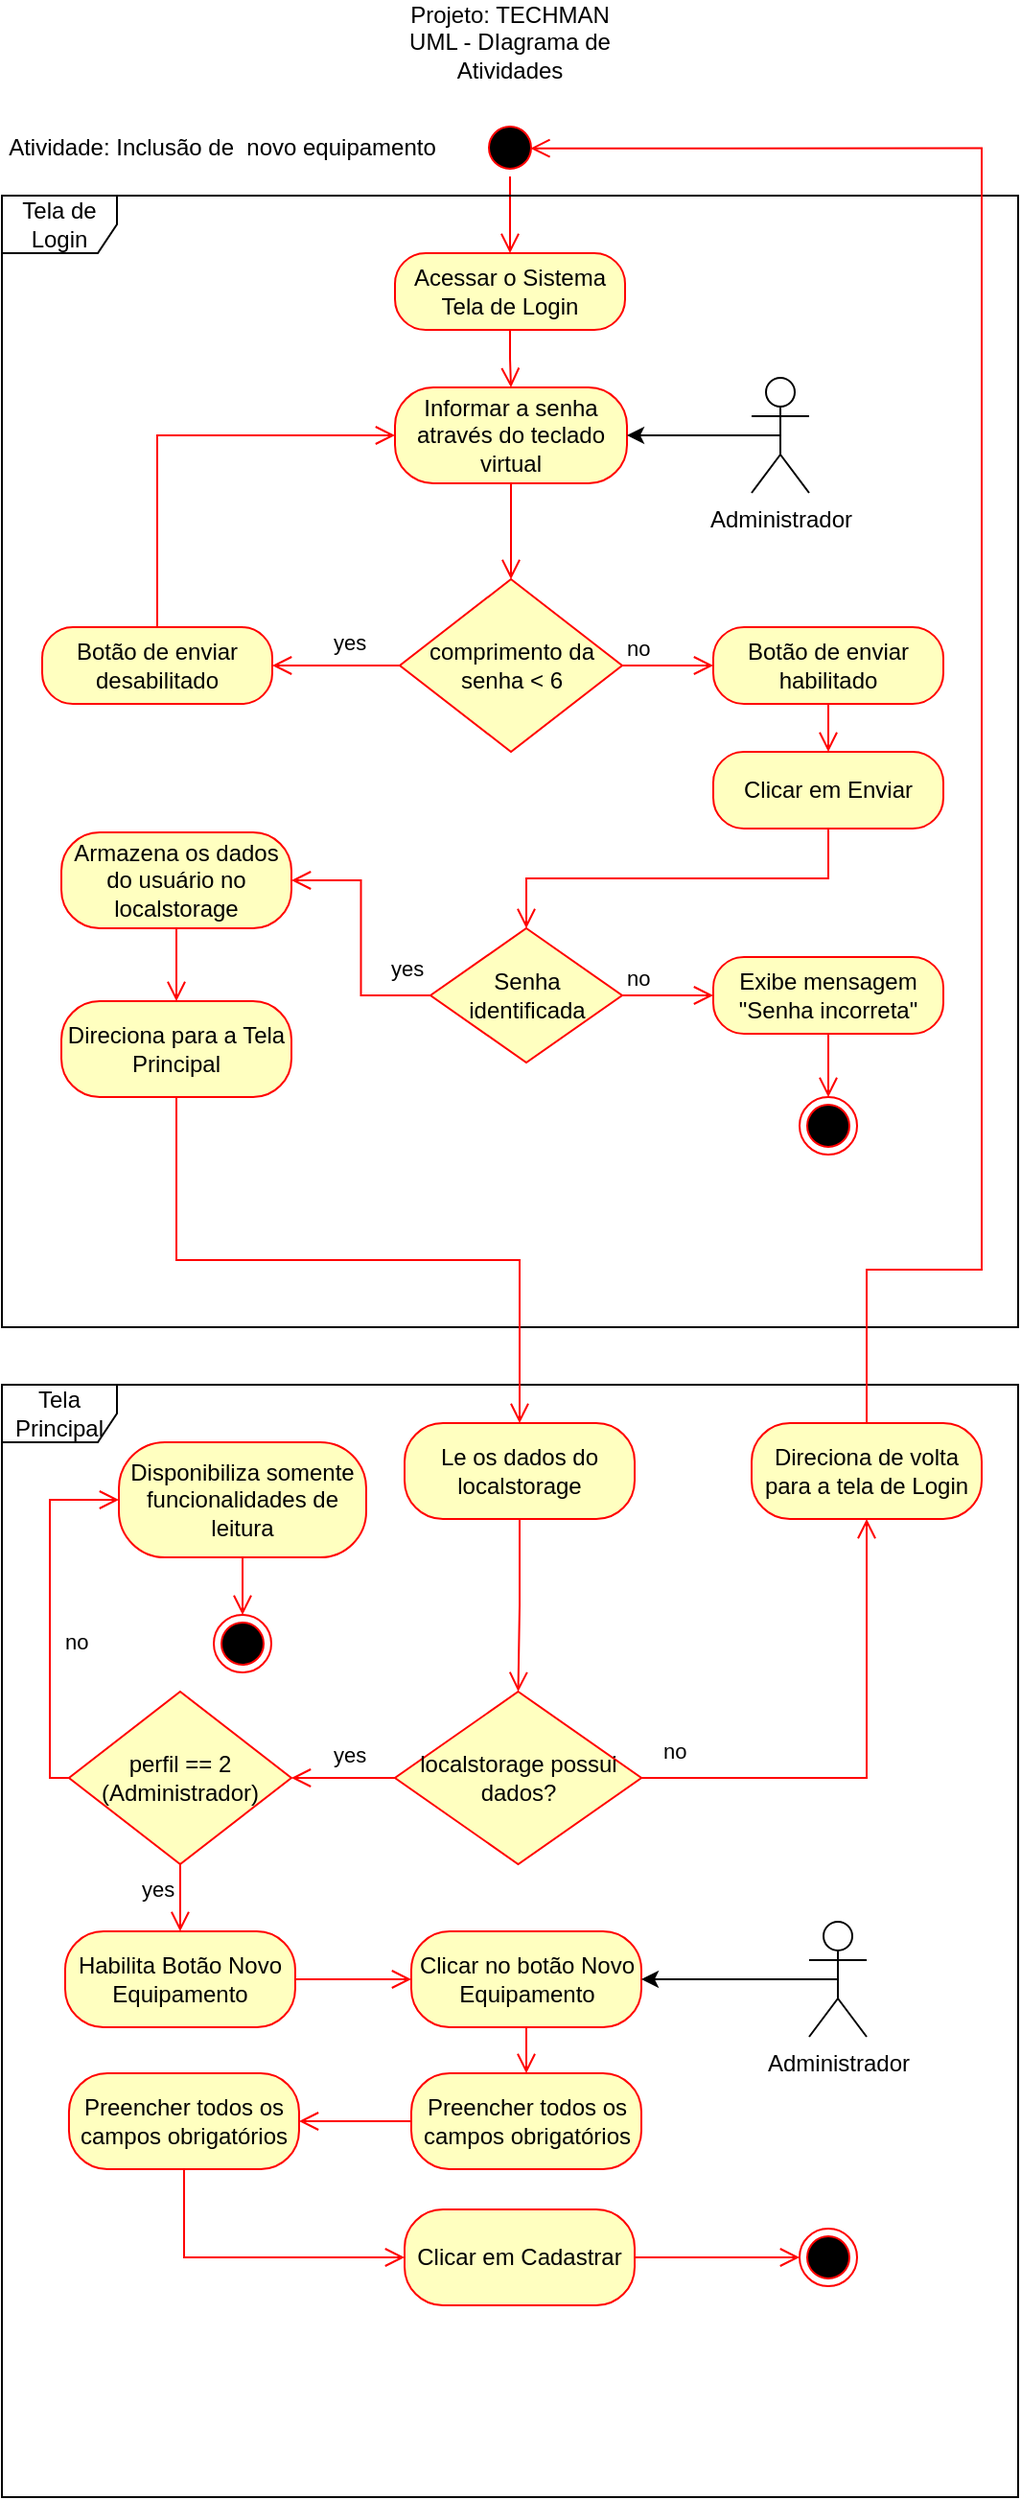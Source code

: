 <mxfile version="24.8.6">
  <diagram name="Página-1" id="EITY9DMGlJ6bDCdhtIEx">
    <mxGraphModel dx="1687" dy="918" grid="1" gridSize="10" guides="1" tooltips="1" connect="1" arrows="1" fold="1" page="1" pageScale="1" pageWidth="827" pageHeight="1169" math="0" shadow="0">
      <root>
        <mxCell id="0" />
        <mxCell id="1" parent="0" />
        <mxCell id="W5qNhyzFp8VjFmXFxGwz-1" value="Projeto: TECHMAN&lt;div&gt;UML - DIagrama de Atividades&lt;/div&gt;" style="text;html=1;align=center;verticalAlign=middle;whiteSpace=wrap;rounded=0;" vertex="1" parent="1">
          <mxGeometry x="339" y="40" width="150" height="40" as="geometry" />
        </mxCell>
        <mxCell id="W5qNhyzFp8VjFmXFxGwz-2" value="" style="ellipse;html=1;shape=startState;fillColor=#000000;strokeColor=#ff0000;" vertex="1" parent="1">
          <mxGeometry x="399" y="100" width="30" height="30" as="geometry" />
        </mxCell>
        <mxCell id="W5qNhyzFp8VjFmXFxGwz-3" value="" style="edgeStyle=orthogonalEdgeStyle;html=1;verticalAlign=bottom;endArrow=open;endSize=8;strokeColor=#ff0000;rounded=0;entryX=0.5;entryY=0;entryDx=0;entryDy=0;" edge="1" source="W5qNhyzFp8VjFmXFxGwz-2" parent="1" target="W5qNhyzFp8VjFmXFxGwz-6">
          <mxGeometry relative="1" as="geometry">
            <mxPoint x="414" y="190" as="targetPoint" />
          </mxGeometry>
        </mxCell>
        <mxCell id="W5qNhyzFp8VjFmXFxGwz-4" value="Atividade: Inclusão de&amp;nbsp; novo equipamento" style="text;html=1;align=center;verticalAlign=middle;whiteSpace=wrap;rounded=0;" vertex="1" parent="1">
          <mxGeometry x="149" y="100" width="230" height="30" as="geometry" />
        </mxCell>
        <mxCell id="W5qNhyzFp8VjFmXFxGwz-5" value="Tela de Login" style="shape=umlFrame;whiteSpace=wrap;html=1;pointerEvents=0;" vertex="1" parent="1">
          <mxGeometry x="149" y="140" width="530" height="590" as="geometry" />
        </mxCell>
        <mxCell id="W5qNhyzFp8VjFmXFxGwz-6" value="Acessar o Sistema&lt;div&gt;Tela de Login&lt;/div&gt;" style="rounded=1;whiteSpace=wrap;html=1;arcSize=40;fontColor=#000000;fillColor=#ffffc0;strokeColor=#ff0000;" vertex="1" parent="1">
          <mxGeometry x="354" y="170" width="120" height="40" as="geometry" />
        </mxCell>
        <mxCell id="W5qNhyzFp8VjFmXFxGwz-7" value="" style="edgeStyle=orthogonalEdgeStyle;html=1;verticalAlign=bottom;endArrow=open;endSize=8;strokeColor=#ff0000;rounded=0;entryX=0.5;entryY=0;entryDx=0;entryDy=0;" edge="1" source="W5qNhyzFp8VjFmXFxGwz-6" parent="1" target="W5qNhyzFp8VjFmXFxGwz-8">
          <mxGeometry relative="1" as="geometry">
            <mxPoint x="410" y="470" as="targetPoint" />
          </mxGeometry>
        </mxCell>
        <mxCell id="W5qNhyzFp8VjFmXFxGwz-8" value="Informar a senha através do teclado virtual" style="rounded=1;whiteSpace=wrap;html=1;arcSize=40;fontColor=#000000;fillColor=#ffffc0;strokeColor=#ff0000;" vertex="1" parent="1">
          <mxGeometry x="354" y="240" width="121" height="50" as="geometry" />
        </mxCell>
        <mxCell id="W5qNhyzFp8VjFmXFxGwz-9" value="" style="edgeStyle=orthogonalEdgeStyle;html=1;verticalAlign=bottom;endArrow=open;endSize=8;strokeColor=#ff0000;rounded=0;" edge="1" source="W5qNhyzFp8VjFmXFxGwz-8" parent="1" target="W5qNhyzFp8VjFmXFxGwz-10">
          <mxGeometry relative="1" as="geometry">
            <mxPoint x="339" y="540" as="targetPoint" />
          </mxGeometry>
        </mxCell>
        <mxCell id="W5qNhyzFp8VjFmXFxGwz-10" value="comprimento da senha &amp;lt; 6" style="rhombus;whiteSpace=wrap;html=1;fontColor=#000000;fillColor=#ffffc0;strokeColor=#ff0000;" vertex="1" parent="1">
          <mxGeometry x="356.5" y="340" width="116" height="90" as="geometry" />
        </mxCell>
        <mxCell id="W5qNhyzFp8VjFmXFxGwz-11" value="no" style="edgeStyle=orthogonalEdgeStyle;html=1;align=left;verticalAlign=bottom;endArrow=open;endSize=8;strokeColor=#ff0000;rounded=0;entryX=0;entryY=0.5;entryDx=0;entryDy=0;" edge="1" source="W5qNhyzFp8VjFmXFxGwz-10" parent="1" target="W5qNhyzFp8VjFmXFxGwz-18">
          <mxGeometry x="-1" relative="1" as="geometry">
            <mxPoint x="500" y="390" as="targetPoint" />
          </mxGeometry>
        </mxCell>
        <mxCell id="W5qNhyzFp8VjFmXFxGwz-12" value="yes" style="edgeStyle=orthogonalEdgeStyle;html=1;align=left;verticalAlign=top;endArrow=open;endSize=8;strokeColor=#ff0000;rounded=0;entryX=1;entryY=0.5;entryDx=0;entryDy=0;" edge="1" source="W5qNhyzFp8VjFmXFxGwz-10" parent="1" target="W5qNhyzFp8VjFmXFxGwz-16">
          <mxGeometry x="0.098" y="-25" relative="1" as="geometry">
            <mxPoint x="360" y="470" as="targetPoint" />
            <mxPoint as="offset" />
          </mxGeometry>
        </mxCell>
        <mxCell id="W5qNhyzFp8VjFmXFxGwz-13" value="Senha identificada" style="rhombus;whiteSpace=wrap;html=1;fontColor=#000000;fillColor=#ffffc0;strokeColor=#ff0000;" vertex="1" parent="1">
          <mxGeometry x="372.5" y="522" width="100" height="70" as="geometry" />
        </mxCell>
        <mxCell id="W5qNhyzFp8VjFmXFxGwz-14" value="no" style="edgeStyle=orthogonalEdgeStyle;html=1;align=left;verticalAlign=bottom;endArrow=open;endSize=8;strokeColor=#ff0000;rounded=0;exitX=1;exitY=0.5;exitDx=0;exitDy=0;entryX=0;entryY=0.5;entryDx=0;entryDy=0;" edge="1" parent="1" source="W5qNhyzFp8VjFmXFxGwz-13" target="W5qNhyzFp8VjFmXFxGwz-22">
          <mxGeometry x="-1" relative="1" as="geometry">
            <mxPoint x="510" y="580" as="targetPoint" />
          </mxGeometry>
        </mxCell>
        <mxCell id="W5qNhyzFp8VjFmXFxGwz-15" value="yes" style="edgeStyle=orthogonalEdgeStyle;html=1;align=left;verticalAlign=top;endArrow=open;endSize=8;strokeColor=#ff0000;rounded=0;entryX=1;entryY=0.5;entryDx=0;entryDy=0;exitX=0;exitY=0.5;exitDx=0;exitDy=0;" edge="1" parent="1" source="W5qNhyzFp8VjFmXFxGwz-13" target="W5qNhyzFp8VjFmXFxGwz-29">
          <mxGeometry x="-0.045" y="-14" relative="1" as="geometry">
            <mxPoint x="370" y="660" as="targetPoint" />
            <mxPoint as="offset" />
          </mxGeometry>
        </mxCell>
        <mxCell id="W5qNhyzFp8VjFmXFxGwz-16" value="Botão de enviar desabilitado" style="rounded=1;whiteSpace=wrap;html=1;arcSize=40;fontColor=#000000;fillColor=#ffffc0;strokeColor=#ff0000;" vertex="1" parent="1">
          <mxGeometry x="170" y="365" width="120" height="40" as="geometry" />
        </mxCell>
        <mxCell id="W5qNhyzFp8VjFmXFxGwz-17" value="" style="edgeStyle=orthogonalEdgeStyle;html=1;verticalAlign=bottom;endArrow=open;endSize=8;strokeColor=#ff0000;rounded=0;entryX=0;entryY=0.5;entryDx=0;entryDy=0;exitX=0.5;exitY=0;exitDx=0;exitDy=0;" edge="1" source="W5qNhyzFp8VjFmXFxGwz-16" parent="1" target="W5qNhyzFp8VjFmXFxGwz-8">
          <mxGeometry relative="1" as="geometry">
            <mxPoint x="410" y="470" as="targetPoint" />
          </mxGeometry>
        </mxCell>
        <mxCell id="W5qNhyzFp8VjFmXFxGwz-18" value="Botão de enviar habilitado" style="rounded=1;whiteSpace=wrap;html=1;arcSize=40;fontColor=#000000;fillColor=#ffffc0;strokeColor=#ff0000;" vertex="1" parent="1">
          <mxGeometry x="520" y="365" width="120" height="40" as="geometry" />
        </mxCell>
        <mxCell id="W5qNhyzFp8VjFmXFxGwz-19" value="" style="edgeStyle=orthogonalEdgeStyle;html=1;verticalAlign=bottom;endArrow=open;endSize=8;strokeColor=#ff0000;rounded=0;entryX=0.5;entryY=0;entryDx=0;entryDy=0;exitX=0.5;exitY=1;exitDx=0;exitDy=0;" edge="1" parent="1" source="W5qNhyzFp8VjFmXFxGwz-18" target="W5qNhyzFp8VjFmXFxGwz-20">
          <mxGeometry relative="1" as="geometry">
            <mxPoint x="364" y="275" as="targetPoint" />
            <mxPoint x="240" y="375" as="sourcePoint" />
          </mxGeometry>
        </mxCell>
        <mxCell id="W5qNhyzFp8VjFmXFxGwz-20" value="Clicar em Enviar" style="rounded=1;whiteSpace=wrap;html=1;arcSize=40;fontColor=#000000;fillColor=#ffffc0;strokeColor=#ff0000;" vertex="1" parent="1">
          <mxGeometry x="520" y="430" width="120" height="40" as="geometry" />
        </mxCell>
        <mxCell id="W5qNhyzFp8VjFmXFxGwz-21" value="" style="edgeStyle=orthogonalEdgeStyle;html=1;verticalAlign=bottom;endArrow=open;endSize=8;strokeColor=#ff0000;rounded=0;entryX=0.5;entryY=0;entryDx=0;entryDy=0;exitX=0.5;exitY=1;exitDx=0;exitDy=0;" edge="1" parent="1" source="W5qNhyzFp8VjFmXFxGwz-20" target="W5qNhyzFp8VjFmXFxGwz-13">
          <mxGeometry relative="1" as="geometry">
            <mxPoint x="434" y="520" as="targetPoint" />
            <mxPoint x="250" y="385" as="sourcePoint" />
          </mxGeometry>
        </mxCell>
        <mxCell id="W5qNhyzFp8VjFmXFxGwz-22" value="Exibe mensagem&lt;div&gt;&quot;Senha incorreta&quot;&lt;/div&gt;" style="rounded=1;whiteSpace=wrap;html=1;arcSize=40;fontColor=#000000;fillColor=#ffffc0;strokeColor=#ff0000;" vertex="1" parent="1">
          <mxGeometry x="520" y="537" width="120" height="40" as="geometry" />
        </mxCell>
        <mxCell id="W5qNhyzFp8VjFmXFxGwz-23" value="" style="edgeStyle=orthogonalEdgeStyle;html=1;verticalAlign=bottom;endArrow=open;endSize=8;strokeColor=#ff0000;rounded=0;entryX=0.5;entryY=0;entryDx=0;entryDy=0;exitX=0.5;exitY=1;exitDx=0;exitDy=0;" edge="1" parent="1" source="W5qNhyzFp8VjFmXFxGwz-22" target="W5qNhyzFp8VjFmXFxGwz-24">
          <mxGeometry relative="1" as="geometry">
            <mxPoint x="630" y="602" as="targetPoint" />
            <mxPoint x="290" y="547" as="sourcePoint" />
          </mxGeometry>
        </mxCell>
        <mxCell id="W5qNhyzFp8VjFmXFxGwz-24" value="" style="ellipse;html=1;shape=endState;fillColor=#000000;strokeColor=#ff0000;" vertex="1" parent="1">
          <mxGeometry x="565" y="610" width="30" height="30" as="geometry" />
        </mxCell>
        <mxCell id="W5qNhyzFp8VjFmXFxGwz-25" value="Tela Principal" style="shape=umlFrame;whiteSpace=wrap;html=1;pointerEvents=0;" vertex="1" parent="1">
          <mxGeometry x="149" y="760" width="530" height="580" as="geometry" />
        </mxCell>
        <mxCell id="W5qNhyzFp8VjFmXFxGwz-26" value="perfil == 2 (Administrador)" style="rhombus;whiteSpace=wrap;html=1;fontColor=#000000;fillColor=#ffffc0;strokeColor=#ff0000;" vertex="1" parent="1">
          <mxGeometry x="183.97" y="920" width="116" height="90" as="geometry" />
        </mxCell>
        <mxCell id="W5qNhyzFp8VjFmXFxGwz-27" value="no" style="edgeStyle=orthogonalEdgeStyle;html=1;align=left;verticalAlign=bottom;endArrow=open;endSize=8;strokeColor=#ff0000;rounded=0;exitX=0;exitY=0.5;exitDx=0;exitDy=0;entryX=0;entryY=0.5;entryDx=0;entryDy=0;" edge="1" parent="1" source="W5qNhyzFp8VjFmXFxGwz-26" target="W5qNhyzFp8VjFmXFxGwz-43">
          <mxGeometry x="-0.25" y="-6" relative="1" as="geometry">
            <mxPoint x="509.97" y="1105" as="targetPoint" />
            <mxPoint as="offset" />
          </mxGeometry>
        </mxCell>
        <mxCell id="W5qNhyzFp8VjFmXFxGwz-28" value="yes" style="edgeStyle=orthogonalEdgeStyle;html=1;align=left;verticalAlign=top;endArrow=open;endSize=8;strokeColor=#ff0000;rounded=0;entryX=0.5;entryY=0;entryDx=0;entryDy=0;exitX=0.5;exitY=1;exitDx=0;exitDy=0;" edge="1" parent="1" source="W5qNhyzFp8VjFmXFxGwz-26" target="W5qNhyzFp8VjFmXFxGwz-41">
          <mxGeometry x="-1" y="-22" relative="1" as="geometry">
            <mxPoint x="279.97" y="1105" as="targetPoint" />
            <mxPoint as="offset" />
          </mxGeometry>
        </mxCell>
        <mxCell id="W5qNhyzFp8VjFmXFxGwz-29" value="Armazena os dados do usuário no localstorage" style="rounded=1;whiteSpace=wrap;html=1;arcSize=40;fontColor=#000000;fillColor=#ffffc0;strokeColor=#ff0000;" vertex="1" parent="1">
          <mxGeometry x="180" y="472" width="120" height="50" as="geometry" />
        </mxCell>
        <mxCell id="W5qNhyzFp8VjFmXFxGwz-30" value="" style="edgeStyle=orthogonalEdgeStyle;html=1;verticalAlign=bottom;endArrow=open;endSize=8;strokeColor=#ff0000;rounded=0;entryX=0.5;entryY=0;entryDx=0;entryDy=0;exitX=0.5;exitY=1;exitDx=0;exitDy=0;" edge="1" source="W5qNhyzFp8VjFmXFxGwz-29" parent="1" target="W5qNhyzFp8VjFmXFxGwz-32">
          <mxGeometry relative="1" as="geometry">
            <mxPoint x="412.5" y="685" as="targetPoint" />
            <mxPoint x="72.5" y="630" as="sourcePoint" />
          </mxGeometry>
        </mxCell>
        <mxCell id="W5qNhyzFp8VjFmXFxGwz-31" value="" style="edgeStyle=orthogonalEdgeStyle;html=1;verticalAlign=bottom;endArrow=open;endSize=8;strokeColor=#ff0000;rounded=0;entryX=0.5;entryY=0;entryDx=0;entryDy=0;exitX=0.5;exitY=1;exitDx=0;exitDy=0;" edge="1" source="W5qNhyzFp8VjFmXFxGwz-32" parent="1" target="W5qNhyzFp8VjFmXFxGwz-37">
          <mxGeometry relative="1" as="geometry">
            <mxPoint x="549" y="685" as="targetPoint" />
            <mxPoint x="209" y="630" as="sourcePoint" />
          </mxGeometry>
        </mxCell>
        <mxCell id="W5qNhyzFp8VjFmXFxGwz-32" value="Direciona para a Tela Principal" style="rounded=1;whiteSpace=wrap;html=1;arcSize=40;fontColor=#000000;fillColor=#ffffc0;strokeColor=#ff0000;" vertex="1" parent="1">
          <mxGeometry x="180" y="560" width="120" height="50" as="geometry" />
        </mxCell>
        <mxCell id="W5qNhyzFp8VjFmXFxGwz-33" value="localstorage possui dados?" style="rhombus;whiteSpace=wrap;html=1;fontColor=#000000;fillColor=#ffffc0;strokeColor=#ff0000;" vertex="1" parent="1">
          <mxGeometry x="353.97" y="920" width="128.58" height="90" as="geometry" />
        </mxCell>
        <mxCell id="W5qNhyzFp8VjFmXFxGwz-34" value="no" style="edgeStyle=orthogonalEdgeStyle;html=1;align=left;verticalAlign=bottom;endArrow=open;endSize=8;strokeColor=#ff0000;rounded=0;exitX=1;exitY=0.5;exitDx=0;exitDy=0;entryX=0.5;entryY=1;entryDx=0;entryDy=0;" edge="1" source="W5qNhyzFp8VjFmXFxGwz-33" parent="1" target="W5qNhyzFp8VjFmXFxGwz-38">
          <mxGeometry x="-0.923" y="5" relative="1" as="geometry">
            <mxPoint x="510" y="940" as="targetPoint" />
            <mxPoint as="offset" />
          </mxGeometry>
        </mxCell>
        <mxCell id="W5qNhyzFp8VjFmXFxGwz-35" value="yes" style="edgeStyle=orthogonalEdgeStyle;html=1;align=left;verticalAlign=top;endArrow=open;endSize=8;strokeColor=#ff0000;rounded=0;entryX=1;entryY=0.5;entryDx=0;entryDy=0;exitX=0;exitY=0.5;exitDx=0;exitDy=0;" edge="1" source="W5qNhyzFp8VjFmXFxGwz-33" parent="1" target="W5qNhyzFp8VjFmXFxGwz-26">
          <mxGeometry x="0.259" y="-25" relative="1" as="geometry">
            <mxPoint x="269.97" y="940" as="targetPoint" />
            <mxPoint as="offset" />
          </mxGeometry>
        </mxCell>
        <mxCell id="W5qNhyzFp8VjFmXFxGwz-36" value="" style="edgeStyle=orthogonalEdgeStyle;html=1;verticalAlign=bottom;endArrow=open;endSize=8;strokeColor=#ff0000;rounded=0;entryX=0.5;entryY=0;entryDx=0;entryDy=0;exitX=0.5;exitY=1;exitDx=0;exitDy=0;" edge="1" parent="1" source="W5qNhyzFp8VjFmXFxGwz-37" target="W5qNhyzFp8VjFmXFxGwz-33">
          <mxGeometry relative="1" as="geometry">
            <mxPoint x="559" y="760" as="targetPoint" />
            <mxPoint x="219" y="705" as="sourcePoint" />
          </mxGeometry>
        </mxCell>
        <mxCell id="W5qNhyzFp8VjFmXFxGwz-37" value="Le os dados do localstorage" style="rounded=1;whiteSpace=wrap;html=1;arcSize=40;fontColor=#000000;fillColor=#ffffc0;strokeColor=#ff0000;" vertex="1" parent="1">
          <mxGeometry x="359" y="780" width="120" height="50" as="geometry" />
        </mxCell>
        <mxCell id="W5qNhyzFp8VjFmXFxGwz-38" value="Direciona de volta para a tela de Login" style="rounded=1;whiteSpace=wrap;html=1;arcSize=40;fontColor=#000000;fillColor=#ffffc0;strokeColor=#ff0000;" vertex="1" parent="1">
          <mxGeometry x="540" y="780" width="120" height="50" as="geometry" />
        </mxCell>
        <mxCell id="W5qNhyzFp8VjFmXFxGwz-39" value="" style="edgeStyle=orthogonalEdgeStyle;html=1;verticalAlign=bottom;endArrow=open;endSize=8;strokeColor=#ff0000;rounded=0;entryX=0.856;entryY=0.511;entryDx=0;entryDy=0;exitX=0.5;exitY=0;exitDx=0;exitDy=0;entryPerimeter=0;" edge="1" parent="1" source="W5qNhyzFp8VjFmXFxGwz-38" target="W5qNhyzFp8VjFmXFxGwz-2">
          <mxGeometry relative="1" as="geometry">
            <mxPoint x="429" y="790" as="targetPoint" />
            <mxPoint x="250" y="620" as="sourcePoint" />
            <Array as="points">
              <mxPoint x="600" y="700" />
              <mxPoint x="660" y="700" />
              <mxPoint x="660" y="115" />
            </Array>
          </mxGeometry>
        </mxCell>
        <mxCell id="W5qNhyzFp8VjFmXFxGwz-40" value="" style="edgeStyle=orthogonalEdgeStyle;html=1;verticalAlign=bottom;endArrow=open;endSize=8;strokeColor=#ff0000;rounded=0;entryX=0;entryY=0.5;entryDx=0;entryDy=0;exitX=1;exitY=0.5;exitDx=0;exitDy=0;" edge="1" parent="1" source="W5qNhyzFp8VjFmXFxGwz-41" target="W5qNhyzFp8VjFmXFxGwz-46">
          <mxGeometry relative="1" as="geometry">
            <mxPoint x="388.97" y="1150" as="targetPoint" />
            <mxPoint x="189.97" y="995" as="sourcePoint" />
          </mxGeometry>
        </mxCell>
        <mxCell id="W5qNhyzFp8VjFmXFxGwz-41" value="Habilita Botão Novo Equipamento" style="rounded=1;whiteSpace=wrap;html=1;arcSize=40;fontColor=#000000;fillColor=#ffffc0;strokeColor=#ff0000;" vertex="1" parent="1">
          <mxGeometry x="181.97" y="1045" width="120" height="50" as="geometry" />
        </mxCell>
        <mxCell id="W5qNhyzFp8VjFmXFxGwz-42" value="" style="edgeStyle=orthogonalEdgeStyle;html=1;verticalAlign=bottom;endArrow=open;endSize=8;strokeColor=#ff0000;rounded=0;entryX=0.5;entryY=0;entryDx=0;entryDy=0;exitX=0.5;exitY=1;exitDx=0;exitDy=0;" edge="1" source="W5qNhyzFp8VjFmXFxGwz-43" parent="1" target="W5qNhyzFp8VjFmXFxGwz-44">
          <mxGeometry relative="1" as="geometry">
            <mxPoint x="568.97" y="1090" as="targetPoint" />
            <mxPoint x="369.97" y="935" as="sourcePoint" />
          </mxGeometry>
        </mxCell>
        <mxCell id="W5qNhyzFp8VjFmXFxGwz-43" value="Disponibiliza somente funcionalidades de leitura" style="rounded=1;whiteSpace=wrap;html=1;arcSize=40;fontColor=#000000;fillColor=#ffffc0;strokeColor=#ff0000;" vertex="1" parent="1">
          <mxGeometry x="210" y="790" width="129" height="60" as="geometry" />
        </mxCell>
        <mxCell id="W5qNhyzFp8VjFmXFxGwz-44" value="" style="ellipse;html=1;shape=endState;fillColor=#000000;strokeColor=#ff0000;" vertex="1" parent="1">
          <mxGeometry x="259.5" y="880" width="30" height="30" as="geometry" />
        </mxCell>
        <mxCell id="W5qNhyzFp8VjFmXFxGwz-45" value="" style="edgeStyle=orthogonalEdgeStyle;html=1;verticalAlign=bottom;endArrow=open;endSize=8;strokeColor=#ff0000;rounded=0;entryX=0.5;entryY=0;entryDx=0;entryDy=0;exitX=0.5;exitY=1;exitDx=0;exitDy=0;" edge="1" parent="1" source="W5qNhyzFp8VjFmXFxGwz-46" target="W5qNhyzFp8VjFmXFxGwz-52">
          <mxGeometry relative="1" as="geometry">
            <mxPoint x="560.97" y="1135" as="targetPoint" />
            <mxPoint x="361.97" y="980" as="sourcePoint" />
          </mxGeometry>
        </mxCell>
        <mxCell id="W5qNhyzFp8VjFmXFxGwz-46" value="Clicar no botão Novo Equipamento" style="rounded=1;whiteSpace=wrap;html=1;arcSize=40;fontColor=#000000;fillColor=#ffffc0;strokeColor=#ff0000;" vertex="1" parent="1">
          <mxGeometry x="362.5" y="1045" width="120" height="50" as="geometry" />
        </mxCell>
        <mxCell id="W5qNhyzFp8VjFmXFxGwz-48" value="" style="edgeStyle=orthogonalEdgeStyle;rounded=0;orthogonalLoop=1;jettySize=auto;html=1;entryX=1;entryY=0.5;entryDx=0;entryDy=0;exitX=0.5;exitY=0.5;exitDx=0;exitDy=0;exitPerimeter=0;" edge="1" parent="1" source="W5qNhyzFp8VjFmXFxGwz-47" target="W5qNhyzFp8VjFmXFxGwz-8">
          <mxGeometry relative="1" as="geometry" />
        </mxCell>
        <mxCell id="W5qNhyzFp8VjFmXFxGwz-47" value="Administrador" style="shape=umlActor;verticalLabelPosition=bottom;verticalAlign=top;html=1;" vertex="1" parent="1">
          <mxGeometry x="540" y="235" width="30" height="60" as="geometry" />
        </mxCell>
        <mxCell id="W5qNhyzFp8VjFmXFxGwz-49" value="" style="edgeStyle=orthogonalEdgeStyle;rounded=0;orthogonalLoop=1;jettySize=auto;html=1;entryX=1;entryY=0.5;entryDx=0;entryDy=0;exitX=0.5;exitY=0.5;exitDx=0;exitDy=0;exitPerimeter=0;" edge="1" parent="1" source="W5qNhyzFp8VjFmXFxGwz-50" target="W5qNhyzFp8VjFmXFxGwz-46">
          <mxGeometry relative="1" as="geometry">
            <mxPoint x="430.0" y="1095" as="targetPoint" />
          </mxGeometry>
        </mxCell>
        <mxCell id="W5qNhyzFp8VjFmXFxGwz-50" value="Administrador" style="shape=umlActor;verticalLabelPosition=bottom;verticalAlign=top;html=1;" vertex="1" parent="1">
          <mxGeometry x="570" y="1040" width="30" height="60" as="geometry" />
        </mxCell>
        <mxCell id="W5qNhyzFp8VjFmXFxGwz-51" value="" style="edgeStyle=orthogonalEdgeStyle;html=1;verticalAlign=bottom;endArrow=open;endSize=8;strokeColor=#ff0000;rounded=0;entryX=1;entryY=0.5;entryDx=0;entryDy=0;exitX=0;exitY=0.5;exitDx=0;exitDy=0;" edge="1" parent="1" source="W5qNhyzFp8VjFmXFxGwz-52" target="W5qNhyzFp8VjFmXFxGwz-54">
          <mxGeometry relative="1" as="geometry">
            <mxPoint x="570.97" y="1145" as="targetPoint" />
            <mxPoint x="371.97" y="990" as="sourcePoint" />
          </mxGeometry>
        </mxCell>
        <mxCell id="W5qNhyzFp8VjFmXFxGwz-52" value="Preencher todos os campos obrigatórios" style="rounded=1;whiteSpace=wrap;html=1;arcSize=40;fontColor=#000000;fillColor=#ffffc0;strokeColor=#ff0000;" vertex="1" parent="1">
          <mxGeometry x="362.5" y="1119" width="120" height="50" as="geometry" />
        </mxCell>
        <mxCell id="W5qNhyzFp8VjFmXFxGwz-53" value="" style="edgeStyle=orthogonalEdgeStyle;html=1;verticalAlign=bottom;endArrow=open;endSize=8;strokeColor=#ff0000;rounded=0;entryX=0;entryY=0.5;entryDx=0;entryDy=0;exitX=0.5;exitY=1;exitDx=0;exitDy=0;" edge="1" source="W5qNhyzFp8VjFmXFxGwz-54" parent="1" target="W5qNhyzFp8VjFmXFxGwz-55">
          <mxGeometry relative="1" as="geometry">
            <mxPoint x="413.47" y="1195" as="targetPoint" />
            <mxPoint x="214.47" y="1040" as="sourcePoint" />
          </mxGeometry>
        </mxCell>
        <mxCell id="W5qNhyzFp8VjFmXFxGwz-54" value="Preencher todos os campos obrigatórios" style="rounded=1;whiteSpace=wrap;html=1;arcSize=40;fontColor=#000000;fillColor=#ffffc0;strokeColor=#ff0000;" vertex="1" parent="1">
          <mxGeometry x="183.97" y="1119" width="120" height="50" as="geometry" />
        </mxCell>
        <mxCell id="W5qNhyzFp8VjFmXFxGwz-55" value="Clicar em Cadastrar" style="rounded=1;whiteSpace=wrap;html=1;arcSize=40;fontColor=#000000;fillColor=#ffffc0;strokeColor=#ff0000;" vertex="1" parent="1">
          <mxGeometry x="359" y="1190" width="120" height="50" as="geometry" />
        </mxCell>
        <mxCell id="W5qNhyzFp8VjFmXFxGwz-56" value="" style="ellipse;html=1;shape=endState;fillColor=#000000;strokeColor=#ff0000;" vertex="1" parent="1">
          <mxGeometry x="565" y="1200" width="30" height="30" as="geometry" />
        </mxCell>
        <mxCell id="W5qNhyzFp8VjFmXFxGwz-60" value="" style="edgeStyle=orthogonalEdgeStyle;html=1;verticalAlign=bottom;endArrow=open;endSize=8;strokeColor=#ff0000;rounded=0;entryX=0;entryY=0.5;entryDx=0;entryDy=0;exitX=1;exitY=0.5;exitDx=0;exitDy=0;" edge="1" parent="1" source="W5qNhyzFp8VjFmXFxGwz-55" target="W5qNhyzFp8VjFmXFxGwz-56">
          <mxGeometry relative="1" as="geometry">
            <mxPoint x="314" y="1154" as="targetPoint" />
            <mxPoint x="373" y="1154" as="sourcePoint" />
          </mxGeometry>
        </mxCell>
      </root>
    </mxGraphModel>
  </diagram>
</mxfile>

